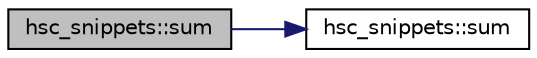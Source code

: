 digraph "hsc_snippets::sum"
{
 // INTERACTIVE_SVG=YES
 // LATEX_PDF_SIZE
  edge [fontname="Helvetica",fontsize="10",labelfontname="Helvetica",labelfontsize="10"];
  node [fontname="Helvetica",fontsize="10",shape=record];
  rankdir="LR";
  Node1 [label="hsc_snippets::sum",height=0.2,width=0.4,color="black", fillcolor="grey75", style="filled", fontcolor="black",tooltip=" "];
  Node1 -> Node2 [color="midnightblue",fontsize="10",style="solid",fontname="Helvetica"];
  Node2 [label="hsc_snippets::sum",height=0.2,width=0.4,color="black", fillcolor="white", style="filled",URL="$namespacehsc__snippets.html#a3e6dae9bb445381d5ec6a88094c9f315",tooltip=" "];
}
